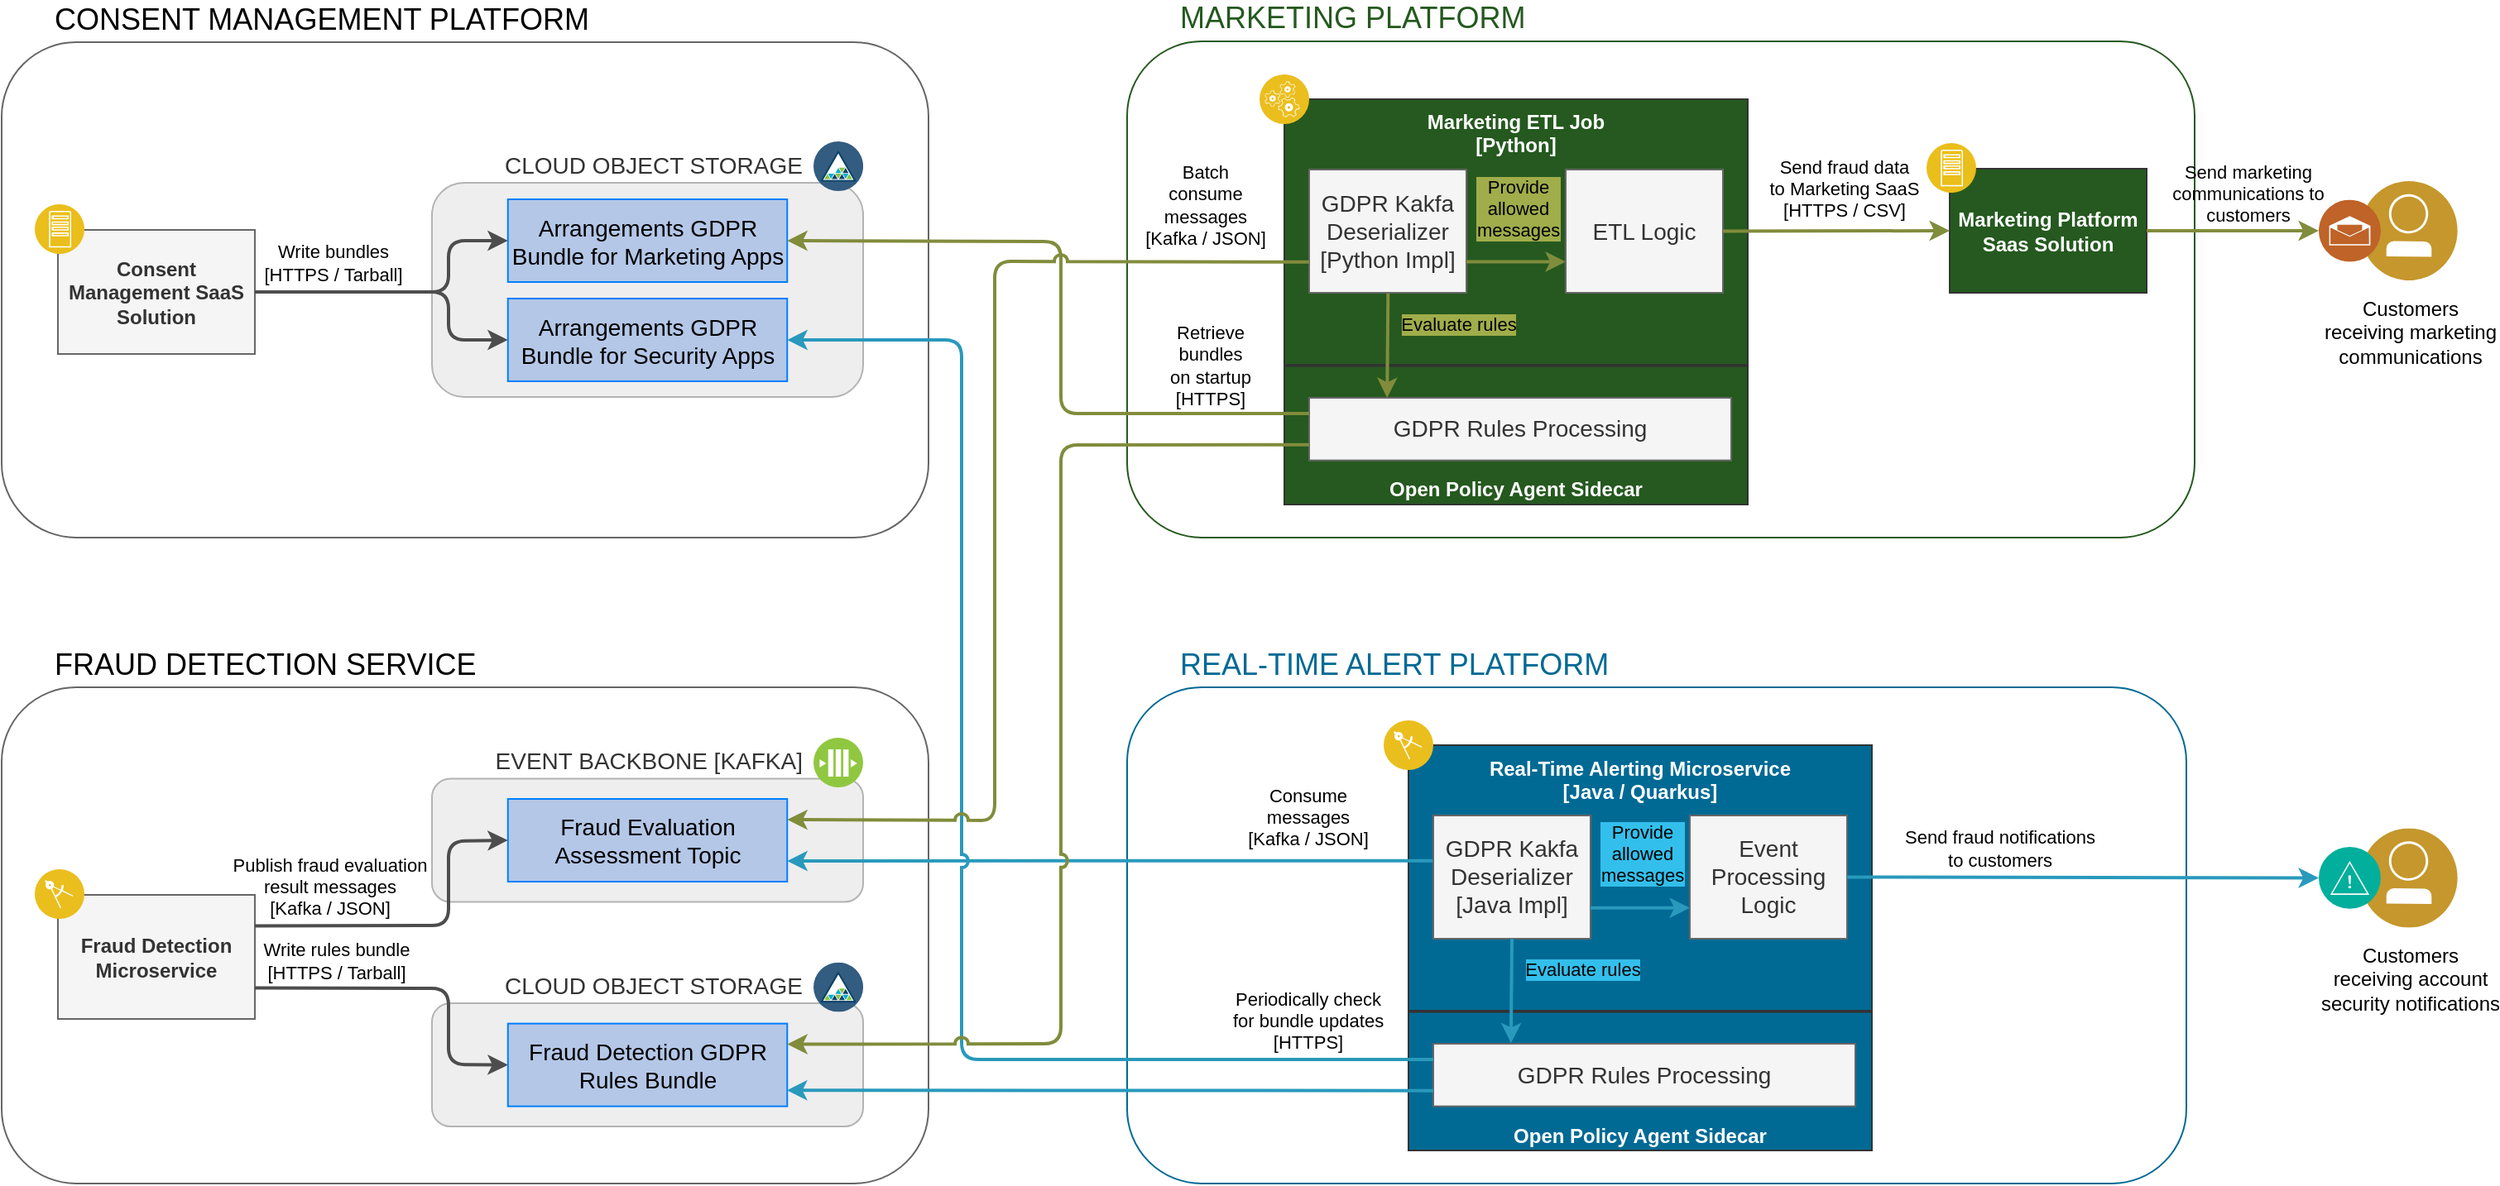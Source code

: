 <mxfile version="16.2.2" type="device"><diagram id="PDe_hicxJeUZkOe_h1-3" name="Page-1"><mxGraphModel dx="2175" dy="1276" grid="1" gridSize="10" guides="1" tooltips="1" connect="1" arrows="1" fold="1" page="1" pageScale="1" pageWidth="3600" pageHeight="1200" math="0" shadow="0"><root><mxCell id="0"/><mxCell id="1" parent="0"/><mxCell id="TlYcyGGrV-K3Hf-AKt6i-40" value="&lt;div&gt;&lt;font style=&quot;font-size: 18px&quot;&gt;&amp;nbsp; &amp;nbsp; &amp;nbsp; MARKETING PLATFORM&lt;/font&gt;&lt;/div&gt;" style="rounded=1;whiteSpace=wrap;html=1;fillColor=none;verticalAlign=bottom;rotation=0;strokeColor=#25591f;labelPosition=center;verticalLabelPosition=top;align=left;fontColor=#25591f;" vertex="1" parent="1"><mxGeometry x="730" y="90" width="645" height="300" as="geometry"/></mxCell><mxCell id="TlYcyGGrV-K3Hf-AKt6i-15" value="EVENT BACKBONE [KAFKA]&amp;nbsp; &amp;nbsp; &amp;nbsp; &amp;nbsp; &amp;nbsp;" style="rounded=1;whiteSpace=wrap;html=1;fillColor=#eeeeee;fontSize=14;strokeColor=#B3B3B3;fontStyle=0;labelPosition=center;verticalLabelPosition=top;align=right;verticalAlign=bottom;fontColor=#333333;gradientColor=none;" vertex="1" parent="1"><mxGeometry x="310.01" y="535.75" width="260.5" height="74.5" as="geometry"/></mxCell><mxCell id="JXT0TsxPywdS5Tg5JCWP-5" value="&lt;div&gt;&lt;font style=&quot;font-size: 18px&quot;&gt;&amp;nbsp; &amp;nbsp; &amp;nbsp; CONSENT MANAGEMENT PLATFORM&lt;/font&gt;&lt;/div&gt;" style="rounded=1;whiteSpace=wrap;html=1;fillColor=none;verticalAlign=bottom;rotation=0;strokeColor=#666666;labelPosition=center;verticalLabelPosition=top;align=left;" parent="1" vertex="1"><mxGeometry x="50" y="90.5" width="560" height="299.5" as="geometry"/></mxCell><mxCell id="JXT0TsxPywdS5Tg5JCWP-8" value="CLOUD OBJECT STORAGE&amp;nbsp; &amp;nbsp; &amp;nbsp; &amp;nbsp; &amp;nbsp;" style="rounded=1;whiteSpace=wrap;html=1;fillColor=#eeeeee;fontSize=14;strokeColor=#B3B3B3;fontStyle=0;labelPosition=center;verticalLabelPosition=top;align=right;verticalAlign=bottom;fontColor=#333333;gradientColor=none;" parent="1" vertex="1"><mxGeometry x="310" y="175.5" width="260.5" height="129.5" as="geometry"/></mxCell><mxCell id="JXT0TsxPywdS5Tg5JCWP-15" value="" style="aspect=fixed;perimeter=ellipsePerimeter;html=1;align=center;shadow=0;dashed=0;fontColor=#4277BB;labelBackgroundColor=#ffffff;fontSize=12;spacingTop=3;image;image=img/lib/ibm/miscellaneous/object_storage.svg;fontFamily=Helvetica;strokeColor=#3399FF;fillColor=#647687;" parent="1" vertex="1"><mxGeometry x="540.5" y="150.5" width="30" height="30" as="geometry"/></mxCell><mxCell id="JXT0TsxPywdS5Tg5JCWP-16" value="Arrangements GDPR Bundle for Marketing Apps" style="rounded=0;whiteSpace=wrap;html=1;fontSize=14;fillColor=#B4C7E7;strokeWidth=1;strokeColor=#007FFF;fontStyle=0" parent="1" vertex="1"><mxGeometry x="355.88" y="185.5" width="168.75" height="50" as="geometry"/></mxCell><mxCell id="JXT0TsxPywdS5Tg5JCWP-93" value="Consent Management SaaS Solution" style="rounded=0;whiteSpace=wrap;html=1;fillColor=#f5f5f5;strokeColor=#666666;fontStyle=1;fontColor=#333333;" parent="1" vertex="1"><mxGeometry x="84" y="204" width="119" height="75" as="geometry"/></mxCell><mxCell id="JXT0TsxPywdS5Tg5JCWP-94" value="" style="aspect=fixed;perimeter=ellipsePerimeter;html=1;align=center;shadow=0;dashed=0;fontColor=#4277BB;labelBackgroundColor=#ffffff;fontSize=12;spacingTop=3;image;image=img/lib/ibm/applications/app_server.svg;fontFamily=Helvetica;strokeColor=#3399FF;fillColor=#647687;" parent="1" vertex="1"><mxGeometry x="70" y="188.5" width="30" height="30" as="geometry"/></mxCell><mxCell id="JXT0TsxPywdS5Tg5JCWP-131" value="Arrangements GDPR Bundle for Security Apps" style="rounded=0;whiteSpace=wrap;html=1;fontSize=14;fillColor=#B4C7E7;strokeWidth=1;strokeColor=#007FFF;fontStyle=0" parent="1" vertex="1"><mxGeometry x="355.88" y="245.5" width="168.75" height="50" as="geometry"/></mxCell><mxCell id="TlYcyGGrV-K3Hf-AKt6i-1" value="" style="endArrow=classic;html=1;strokeColor=#4D4D4D;strokeWidth=2;exitX=1;exitY=0.5;exitDx=0;exitDy=0;entryX=0;entryY=0.5;entryDx=0;entryDy=0;" edge="1" parent="1" source="JXT0TsxPywdS5Tg5JCWP-93" target="JXT0TsxPywdS5Tg5JCWP-16"><mxGeometry width="50" height="50" relative="1" as="geometry"><mxPoint x="749.51" y="524" as="sourcePoint"/><mxPoint x="545" y="722.5" as="targetPoint"/><Array as="points"><mxPoint x="320" y="241.5"/><mxPoint x="320" y="210.5"/></Array></mxGeometry></mxCell><mxCell id="TlYcyGGrV-K3Hf-AKt6i-2" value="Write bundles&lt;br&gt;[HTTPS / Tarball]" style="edgeLabel;html=1;align=center;verticalAlign=middle;resizable=0;points=[];labelBackgroundColor=none;" vertex="1" connectable="0" parent="TlYcyGGrV-K3Hf-AKt6i-1"><mxGeometry x="-0.909" y="-2" relative="1" as="geometry"><mxPoint x="38" y="-20" as="offset"/></mxGeometry></mxCell><mxCell id="TlYcyGGrV-K3Hf-AKt6i-3" value="" style="endArrow=classic;html=1;strokeColor=#4D4D4D;strokeWidth=2;exitX=1;exitY=0.5;exitDx=0;exitDy=0;entryX=0;entryY=0.5;entryDx=0;entryDy=0;" edge="1" parent="1" source="JXT0TsxPywdS5Tg5JCWP-93" target="JXT0TsxPywdS5Tg5JCWP-131"><mxGeometry width="50" height="50" relative="1" as="geometry"><mxPoint x="273" y="243.5" as="sourcePoint"/><mxPoint x="365.88" y="220.5" as="targetPoint"/><Array as="points"><mxPoint x="320" y="241.5"/><mxPoint x="320" y="270.5"/></Array></mxGeometry></mxCell><mxCell id="TlYcyGGrV-K3Hf-AKt6i-5" value="&lt;div&gt;&lt;font style=&quot;font-size: 18px&quot;&gt;&amp;nbsp; &amp;nbsp; &amp;nbsp; FRAUD DETECTION SERVICE&lt;/font&gt;&lt;/div&gt;" style="rounded=1;whiteSpace=wrap;html=1;fillColor=none;verticalAlign=bottom;rotation=0;strokeColor=#666666;labelPosition=center;verticalLabelPosition=top;align=left;" vertex="1" parent="1"><mxGeometry x="50" y="480.5" width="560" height="300" as="geometry"/></mxCell><mxCell id="TlYcyGGrV-K3Hf-AKt6i-6" value="CLOUD OBJECT STORAGE&amp;nbsp; &amp;nbsp; &amp;nbsp; &amp;nbsp; &amp;nbsp;" style="rounded=1;whiteSpace=wrap;html=1;fillColor=#eeeeee;fontSize=14;strokeColor=#B3B3B3;fontStyle=0;labelPosition=center;verticalLabelPosition=top;align=right;verticalAlign=bottom;fontColor=#333333;gradientColor=none;" vertex="1" parent="1"><mxGeometry x="310" y="671.56" width="260.5" height="74.5" as="geometry"/></mxCell><mxCell id="TlYcyGGrV-K3Hf-AKt6i-7" value="" style="aspect=fixed;perimeter=ellipsePerimeter;html=1;align=center;shadow=0;dashed=0;fontColor=#4277BB;labelBackgroundColor=#ffffff;fontSize=12;spacingTop=3;image;image=img/lib/ibm/blockchain/message_bus.svg;fontFamily=Helvetica;strokeColor=#3399FF;fillColor=#647687;" vertex="1" parent="1"><mxGeometry x="540.5" y="511.0" width="30" height="30" as="geometry"/></mxCell><mxCell id="TlYcyGGrV-K3Hf-AKt6i-8" value="Fraud Evaluation Assessment Topic" style="rounded=0;whiteSpace=wrap;html=1;fontSize=14;fillColor=#B4C7E7;strokeWidth=1;strokeColor=#007FFF;fontStyle=0" vertex="1" parent="1"><mxGeometry x="355.88" y="548" width="168.75" height="50" as="geometry"/></mxCell><mxCell id="TlYcyGGrV-K3Hf-AKt6i-9" value="Fraud Detection Microservice" style="rounded=0;whiteSpace=wrap;html=1;fillColor=#f5f5f5;strokeColor=#666666;fontStyle=1;fontColor=#333333;" vertex="1" parent="1"><mxGeometry x="84" y="606" width="119" height="75" as="geometry"/></mxCell><mxCell id="TlYcyGGrV-K3Hf-AKt6i-10" value="" style="aspect=fixed;perimeter=ellipsePerimeter;html=1;align=center;shadow=0;dashed=0;fontColor=#4277BB;labelBackgroundColor=#ffffff;fontSize=12;spacingTop=3;image;image=img/lib/ibm/applications/enterprise_applications.svg;fontFamily=Helvetica;strokeColor=#3399FF;fillColor=#647687;" vertex="1" parent="1"><mxGeometry x="70" y="590.5" width="30" height="30" as="geometry"/></mxCell><mxCell id="TlYcyGGrV-K3Hf-AKt6i-12" value="" style="endArrow=classic;html=1;strokeColor=#4D4D4D;strokeWidth=2;exitX=1;exitY=0.25;exitDx=0;exitDy=0;entryX=0;entryY=0.5;entryDx=0;entryDy=0;" edge="1" parent="1" source="TlYcyGGrV-K3Hf-AKt6i-9" target="TlYcyGGrV-K3Hf-AKt6i-8"><mxGeometry width="50" height="50" relative="1" as="geometry"><mxPoint x="749.51" y="884.5" as="sourcePoint"/><mxPoint x="545" y="1083" as="targetPoint"/><Array as="points"><mxPoint x="320" y="624.5"/><mxPoint x="320" y="573.5"/></Array></mxGeometry></mxCell><mxCell id="TlYcyGGrV-K3Hf-AKt6i-13" value="Publish fraud evaluation&lt;br&gt;result messages&lt;br&gt;[Kafka / JSON]" style="edgeLabel;html=1;align=center;verticalAlign=middle;resizable=0;points=[];labelBackgroundColor=none;" vertex="1" connectable="0" parent="TlYcyGGrV-K3Hf-AKt6i-12"><mxGeometry x="-0.909" y="-2" relative="1" as="geometry"><mxPoint x="35" y="-26" as="offset"/></mxGeometry></mxCell><mxCell id="TlYcyGGrV-K3Hf-AKt6i-16" value="" style="aspect=fixed;perimeter=ellipsePerimeter;html=1;align=center;shadow=0;dashed=0;fontColor=#4277BB;labelBackgroundColor=#ffffff;fontSize=12;spacingTop=3;image;image=img/lib/ibm/miscellaneous/object_storage.svg;fontFamily=Helvetica;strokeColor=#3399FF;fillColor=#647687;" vertex="1" parent="1"><mxGeometry x="540.51" y="646.81" width="30" height="30" as="geometry"/></mxCell><mxCell id="TlYcyGGrV-K3Hf-AKt6i-17" value="Fraud Detection GDPR Rules Bundle" style="rounded=0;whiteSpace=wrap;html=1;fontSize=14;fillColor=#B4C7E7;strokeWidth=1;strokeColor=#007FFF;fontStyle=0" vertex="1" parent="1"><mxGeometry x="355.89" y="683.81" width="168.75" height="50" as="geometry"/></mxCell><mxCell id="TlYcyGGrV-K3Hf-AKt6i-18" value="" style="endArrow=classic;html=1;strokeColor=#4D4D4D;strokeWidth=2;exitX=1;exitY=0.75;exitDx=0;exitDy=0;entryX=0;entryY=0.5;entryDx=0;entryDy=0;" edge="1" parent="1" source="TlYcyGGrV-K3Hf-AKt6i-9" target="TlYcyGGrV-K3Hf-AKt6i-17"><mxGeometry width="50" height="50" relative="1" as="geometry"><mxPoint x="273" y="634.75" as="sourcePoint"/><mxPoint x="365.88" y="583" as="targetPoint"/><Array as="points"><mxPoint x="320" y="662.5"/><mxPoint x="320" y="708.5"/></Array></mxGeometry></mxCell><mxCell id="TlYcyGGrV-K3Hf-AKt6i-19" value="Write rules bundle&lt;br&gt;[HTTPS / Tarball]" style="edgeLabel;html=1;align=center;verticalAlign=middle;resizable=0;points=[];labelBackgroundColor=none;" vertex="1" connectable="0" parent="TlYcyGGrV-K3Hf-AKt6i-18"><mxGeometry x="-0.909" y="-2" relative="1" as="geometry"><mxPoint x="40" y="-19" as="offset"/></mxGeometry></mxCell><mxCell id="TlYcyGGrV-K3Hf-AKt6i-20" value="&lt;div&gt;&lt;font style=&quot;font-size: 18px&quot;&gt;&amp;nbsp; &amp;nbsp; &amp;nbsp; REAL-TIME ALERT PLATFORM&lt;/font&gt;&lt;/div&gt;" style="rounded=1;whiteSpace=wrap;html=1;fillColor=none;verticalAlign=bottom;rotation=0;strokeColor=#006A94;labelPosition=center;verticalLabelPosition=top;align=left;fontColor=#006A94;" vertex="1" parent="1"><mxGeometry x="730" y="480.5" width="640" height="300" as="geometry"/></mxCell><mxCell id="TlYcyGGrV-K3Hf-AKt6i-24" value="Real-Time Alerting Microservice&lt;br&gt;[Java / Quarkus]" style="rounded=0;whiteSpace=wrap;html=1;fillColor=#006A94;strokeColor=#333333;fontStyle=1;gradientColor=none;fontColor=#FFFFFF;verticalAlign=top;" vertex="1" parent="1"><mxGeometry x="900" y="515.5" width="280" height="160.5" as="geometry"/></mxCell><mxCell id="TlYcyGGrV-K3Hf-AKt6i-25" value="" style="aspect=fixed;perimeter=ellipsePerimeter;html=1;align=center;shadow=0;dashed=0;fontColor=#4277BB;labelBackgroundColor=#ffffff;fontSize=12;spacingTop=3;image;image=img/lib/ibm/applications/enterprise_applications.svg;fontFamily=Helvetica;strokeColor=#3399FF;fillColor=#647687;" vertex="1" parent="1"><mxGeometry x="885" y="500.5" width="30" height="30" as="geometry"/></mxCell><mxCell id="TlYcyGGrV-K3Hf-AKt6i-33" value="GDPR Kakfa &lt;br&gt;Deserializer&lt;br&gt;[Java Impl]" style="rounded=0;whiteSpace=wrap;html=1;fontSize=14;strokeWidth=1;fontStyle=0;fillColor=#f5f5f5;fontColor=#333333;strokeColor=#666666;" vertex="1" parent="1"><mxGeometry x="915" y="558" width="95" height="74.5" as="geometry"/></mxCell><mxCell id="TlYcyGGrV-K3Hf-AKt6i-34" value="Event Processing Logic" style="rounded=0;whiteSpace=wrap;html=1;fontSize=14;strokeWidth=1;fontStyle=0;fillColor=#f5f5f5;fontColor=#333333;strokeColor=#666666;" vertex="1" parent="1"><mxGeometry x="1070" y="558" width="95" height="74.5" as="geometry"/></mxCell><mxCell id="TlYcyGGrV-K3Hf-AKt6i-35" value="Open Policy Agent Sidecar" style="rounded=0;whiteSpace=wrap;html=1;fillColor=#006A94;strokeColor=#333333;fontStyle=1;gradientColor=none;fontColor=#FFFFFF;verticalAlign=bottom;" vertex="1" parent="1"><mxGeometry x="900" y="676.81" width="280" height="83.69" as="geometry"/></mxCell><mxCell id="TlYcyGGrV-K3Hf-AKt6i-36" value="GDPR Rules Processing" style="rounded=0;whiteSpace=wrap;html=1;fontSize=14;strokeWidth=1;fontStyle=0;fillColor=#f5f5f5;fontColor=#333333;strokeColor=#666666;" vertex="1" parent="1"><mxGeometry x="915" y="696" width="255" height="37.81" as="geometry"/></mxCell><mxCell id="TlYcyGGrV-K3Hf-AKt6i-38" value="" style="endArrow=classic;html=1;strokeColor=#2999BC;strokeWidth=2;exitX=0;exitY=0.75;exitDx=0;exitDy=0;entryX=0.999;entryY=0.807;entryDx=0;entryDy=0;entryPerimeter=0;" edge="1" parent="1" source="TlYcyGGrV-K3Hf-AKt6i-36" target="TlYcyGGrV-K3Hf-AKt6i-17"><mxGeometry width="50" height="50" relative="1" as="geometry"><mxPoint x="915" y="711.905" as="sourcePoint"/><mxPoint x="530" y="724.5" as="targetPoint"/><Array as="points"/></mxGeometry></mxCell><mxCell id="TlYcyGGrV-K3Hf-AKt6i-41" value="Marketing ETL Job&lt;br&gt;[Python]" style="rounded=0;whiteSpace=wrap;html=1;fillColor=#25591f;strokeColor=#333333;fontStyle=1;gradientColor=none;fontColor=#FFFFFF;verticalAlign=top;" vertex="1" parent="1"><mxGeometry x="825" y="125" width="280" height="160.5" as="geometry"/></mxCell><mxCell id="TlYcyGGrV-K3Hf-AKt6i-42" value="" style="aspect=fixed;perimeter=ellipsePerimeter;html=1;align=center;shadow=0;dashed=0;fontColor=#4277BB;labelBackgroundColor=#ffffff;fontSize=12;spacingTop=3;image;image=img/lib/ibm/applications/runtime_services.svg;fontFamily=Helvetica;strokeColor=#3399FF;fillColor=#647687;" vertex="1" parent="1"><mxGeometry x="810" y="110" width="30" height="30" as="geometry"/></mxCell><mxCell id="TlYcyGGrV-K3Hf-AKt6i-43" value="GDPR Kakfa&lt;br&gt;Deserializer&lt;br&gt;[Python Impl]" style="rounded=0;whiteSpace=wrap;html=1;fontSize=14;strokeWidth=1;fontStyle=0;fillColor=#f5f5f5;fontColor=#333333;strokeColor=#666666;" vertex="1" parent="1"><mxGeometry x="840" y="167.5" width="95" height="74.5" as="geometry"/></mxCell><mxCell id="TlYcyGGrV-K3Hf-AKt6i-44" value="ETL Logic" style="rounded=0;whiteSpace=wrap;html=1;fontSize=14;strokeWidth=1;fontStyle=0;fillColor=#f5f5f5;fontColor=#333333;strokeColor=#666666;" vertex="1" parent="1"><mxGeometry x="995" y="167.5" width="95" height="74.5" as="geometry"/></mxCell><mxCell id="TlYcyGGrV-K3Hf-AKt6i-45" value="Open Policy Agent Sidecar" style="rounded=0;whiteSpace=wrap;html=1;fillColor=#25591f;strokeColor=#333333;fontStyle=1;gradientColor=none;fontColor=#FFFFFF;verticalAlign=bottom;" vertex="1" parent="1"><mxGeometry x="825" y="286.31" width="280" height="83.69" as="geometry"/></mxCell><mxCell id="TlYcyGGrV-K3Hf-AKt6i-46" value="GDPR Rules Processing" style="rounded=0;whiteSpace=wrap;html=1;fontSize=14;strokeWidth=1;fontStyle=0;fillColor=#f5f5f5;fontColor=#333333;strokeColor=#666666;" vertex="1" parent="1"><mxGeometry x="840" y="305.5" width="255" height="37.81" as="geometry"/></mxCell><mxCell id="TlYcyGGrV-K3Hf-AKt6i-48" value="Marketing Platform Saas Solution" style="rounded=0;whiteSpace=wrap;html=1;fillColor=#25591f;strokeColor=#333333;fontStyle=1;gradientColor=none;fontColor=#FFFFFF;" vertex="1" parent="1"><mxGeometry x="1227" y="167" width="119" height="75" as="geometry"/></mxCell><mxCell id="TlYcyGGrV-K3Hf-AKt6i-49" value="" style="aspect=fixed;perimeter=ellipsePerimeter;html=1;align=center;shadow=0;dashed=0;fontColor=#4277BB;labelBackgroundColor=#ffffff;fontSize=12;spacingTop=3;image;image=img/lib/ibm/applications/app_server.svg;fontFamily=Helvetica;strokeColor=#3399FF;fillColor=#647687;" vertex="1" parent="1"><mxGeometry x="1213" y="151.5" width="30" height="30" as="geometry"/></mxCell><mxCell id="TlYcyGGrV-K3Hf-AKt6i-52" value="" style="endArrow=none;html=1;strokeColor=#2999BC;strokeWidth=2;entryX=0.5;entryY=1;entryDx=0;entryDy=0;exitX=0.184;exitY=-0.009;exitDx=0;exitDy=0;exitPerimeter=0;startArrow=classic;startFill=1;endFill=0;" edge="1" parent="1" source="TlYcyGGrV-K3Hf-AKt6i-36" target="TlYcyGGrV-K3Hf-AKt6i-33"><mxGeometry width="50" height="50" relative="1" as="geometry"><mxPoint x="963" y="690.5" as="sourcePoint"/><mxPoint x="534.471" y="734.16" as="targetPoint"/><Array as="points"/></mxGeometry></mxCell><mxCell id="TlYcyGGrV-K3Hf-AKt6i-53" value="Evaluate rules" style="edgeLabel;html=1;align=center;verticalAlign=middle;resizable=0;points=[];labelBackgroundColor=#33BFEB;" vertex="1" connectable="0" parent="TlYcyGGrV-K3Hf-AKt6i-52"><mxGeometry x="-0.909" y="-2" relative="1" as="geometry"><mxPoint x="41" y="-42" as="offset"/></mxGeometry></mxCell><mxCell id="TlYcyGGrV-K3Hf-AKt6i-54" value="" style="endArrow=none;html=1;strokeColor=#2999BC;strokeWidth=2;entryX=1;entryY=0.75;entryDx=0;entryDy=0;exitX=0;exitY=0.75;exitDx=0;exitDy=0;startArrow=classic;startFill=1;endFill=0;" edge="1" parent="1" source="TlYcyGGrV-K3Hf-AKt6i-34" target="TlYcyGGrV-K3Hf-AKt6i-33"><mxGeometry width="50" height="50" relative="1" as="geometry"><mxPoint x="971.92" y="705.66" as="sourcePoint"/><mxPoint x="972.5" y="642.5" as="targetPoint"/><Array as="points"/></mxGeometry></mxCell><mxCell id="TlYcyGGrV-K3Hf-AKt6i-55" value="Provide&lt;br&gt;allowed&lt;br&gt;messages" style="edgeLabel;html=1;align=center;verticalAlign=middle;resizable=0;points=[];labelBackgroundColor=#33BFEB;" vertex="1" connectable="0" parent="TlYcyGGrV-K3Hf-AKt6i-54"><mxGeometry x="-0.909" y="-2" relative="1" as="geometry"><mxPoint x="-27" y="-31" as="offset"/></mxGeometry></mxCell><mxCell id="TlYcyGGrV-K3Hf-AKt6i-58" value="Customers&lt;br&gt;receiving account&lt;br&gt;security notifications" style="aspect=fixed;perimeter=ellipsePerimeter;html=1;align=center;shadow=0;dashed=0;fontColor=#000000;labelBackgroundColor=none;fontSize=12;spacingTop=3;image;image=img/lib/ibm/blockchain/blockchain_developer.svg;" vertex="1" parent="1"><mxGeometry x="1474.5" y="565.75" width="60" height="60" as="geometry"/></mxCell><mxCell id="TlYcyGGrV-K3Hf-AKt6i-60" value="" style="aspect=fixed;perimeter=ellipsePerimeter;html=1;align=center;shadow=0;dashed=0;fontColor=#4277BB;labelBackgroundColor=#ffffff;fontSize=12;spacingTop=3;image;image=img/lib/ibm/management/alert_notification.svg;fontFamily=Helvetica;strokeColor=rgb(0, 0, 0);fillColor=rgb(255, 255, 255);" vertex="1" parent="1"><mxGeometry x="1450" y="577" width="37.5" height="37.5" as="geometry"/></mxCell><mxCell id="TlYcyGGrV-K3Hf-AKt6i-61" value="" style="endArrow=none;html=1;strokeColor=#2999BC;strokeWidth=2;entryX=1;entryY=0.5;entryDx=0;entryDy=0;exitX=0;exitY=0.5;exitDx=0;exitDy=0;startArrow=classic;startFill=1;endFill=0;" edge="1" parent="1" source="TlYcyGGrV-K3Hf-AKt6i-60" target="TlYcyGGrV-K3Hf-AKt6i-34"><mxGeometry width="50" height="50" relative="1" as="geometry"><mxPoint x="534.63" y="583" as="sourcePoint"/><mxPoint x="925" y="605.25" as="targetPoint"/><Array as="points"/></mxGeometry></mxCell><mxCell id="TlYcyGGrV-K3Hf-AKt6i-66" value="Send fraud notifications&lt;br style=&quot;font-size: 11px;&quot;&gt;to customers" style="edgeLabel;html=1;align=center;verticalAlign=middle;resizable=0;points=[];fontSize=11;fontColor=#000000;labelBackgroundColor=none;" vertex="1" connectable="0" parent="TlYcyGGrV-K3Hf-AKt6i-61"><mxGeometry x="0.102" y="-1" relative="1" as="geometry"><mxPoint x="-36" y="-17" as="offset"/></mxGeometry></mxCell><mxCell id="TlYcyGGrV-K3Hf-AKt6i-68" value="" style="endArrow=none;html=1;strokeColor=#818c3c;strokeWidth=2;entryX=1;entryY=0.5;entryDx=0;entryDy=0;exitX=0;exitY=0.5;exitDx=0;exitDy=0;startArrow=classic;startFill=1;endFill=0;" edge="1" parent="1" source="TlYcyGGrV-K3Hf-AKt6i-48" target="TlYcyGGrV-K3Hf-AKt6i-44"><mxGeometry width="50" height="50" relative="1" as="geometry"><mxPoint x="1475.5" y="605.75" as="sourcePoint"/><mxPoint x="1205" y="605.25" as="targetPoint"/><Array as="points"/></mxGeometry></mxCell><mxCell id="TlYcyGGrV-K3Hf-AKt6i-69" value="Send fraud data&lt;br&gt;to Marketing SaaS&lt;br&gt;[HTTPS / CSV]" style="edgeLabel;html=1;align=center;verticalAlign=middle;resizable=0;points=[];fontSize=11;fontColor=#000000;labelBackgroundColor=none;" vertex="1" connectable="0" parent="TlYcyGGrV-K3Hf-AKt6i-68"><mxGeometry x="0.102" y="-1" relative="1" as="geometry"><mxPoint x="11" y="-25" as="offset"/></mxGeometry></mxCell><mxCell id="TlYcyGGrV-K3Hf-AKt6i-70" value="Customers&lt;br&gt;receiving marketing&lt;br&gt;communications" style="aspect=fixed;perimeter=ellipsePerimeter;html=1;align=center;shadow=0;dashed=0;fontColor=#000000;labelBackgroundColor=none;fontSize=12;spacingTop=3;image;image=img/lib/ibm/blockchain/blockchain_developer.svg;" vertex="1" parent="1"><mxGeometry x="1474.5" y="174.5" width="60" height="60" as="geometry"/></mxCell><mxCell id="TlYcyGGrV-K3Hf-AKt6i-71" value="" style="aspect=fixed;perimeter=ellipsePerimeter;html=1;align=center;shadow=0;dashed=0;fontColor=#4277BB;labelBackgroundColor=#ffffff;fontSize=12;spacingTop=3;image;image=img/lib/ibm/social/messaging.svg;" vertex="1" parent="1"><mxGeometry x="1450" y="185.75" width="37.5" height="37.5" as="geometry"/></mxCell><mxCell id="TlYcyGGrV-K3Hf-AKt6i-75" value="" style="endArrow=none;html=1;strokeColor=#818c3c;strokeWidth=2;entryX=1;entryY=0.5;entryDx=0;entryDy=0;exitX=0;exitY=0.5;exitDx=0;exitDy=0;startArrow=classic;startFill=1;endFill=0;" edge="1" parent="1" source="TlYcyGGrV-K3Hf-AKt6i-71" target="TlYcyGGrV-K3Hf-AKt6i-48"><mxGeometry width="50" height="50" relative="1" as="geometry"><mxPoint x="1224" y="214.5" as="sourcePoint"/><mxPoint x="1070" y="214.75" as="targetPoint"/><Array as="points"/></mxGeometry></mxCell><mxCell id="TlYcyGGrV-K3Hf-AKt6i-76" value="Send marketing&lt;br&gt;communications to&lt;br&gt;customers" style="edgeLabel;html=1;align=center;verticalAlign=middle;resizable=0;points=[];fontSize=11;fontColor=#000000;labelBackgroundColor=none;" vertex="1" connectable="0" parent="TlYcyGGrV-K3Hf-AKt6i-75"><mxGeometry x="0.102" y="-1" relative="1" as="geometry"><mxPoint x="14" y="-22" as="offset"/></mxGeometry></mxCell><mxCell id="TlYcyGGrV-K3Hf-AKt6i-77" value="" style="endArrow=none;html=1;strokeColor=#818c3c;strokeWidth=2;entryX=1;entryY=0.75;entryDx=0;entryDy=0;exitX=0;exitY=0.75;exitDx=0;exitDy=0;startArrow=classic;startFill=1;endFill=0;" edge="1" parent="1"><mxGeometry width="50" height="50" relative="1" as="geometry"><mxPoint x="995" y="223.255" as="sourcePoint"/><mxPoint x="935" y="223.255" as="targetPoint"/><Array as="points"/></mxGeometry></mxCell><mxCell id="TlYcyGGrV-K3Hf-AKt6i-78" value="Provide&lt;br&gt;allowed&lt;br&gt;messages" style="edgeLabel;html=1;align=center;verticalAlign=middle;resizable=0;points=[];labelBackgroundColor=#A0AD4A;" vertex="1" connectable="0" parent="TlYcyGGrV-K3Hf-AKt6i-77"><mxGeometry x="-0.909" y="-2" relative="1" as="geometry"><mxPoint x="-27" y="-31" as="offset"/></mxGeometry></mxCell><mxCell id="TlYcyGGrV-K3Hf-AKt6i-79" value="" style="endArrow=none;html=1;strokeColor=#818c3c;strokeWidth=2;entryX=0.5;entryY=1;entryDx=0;entryDy=0;exitX=0.184;exitY=-0.009;exitDx=0;exitDy=0;exitPerimeter=0;startArrow=classic;startFill=1;endFill=0;" edge="1" parent="1"><mxGeometry width="50" height="50" relative="1" as="geometry"><mxPoint x="887.08" y="305.5" as="sourcePoint"/><mxPoint x="887.66" y="242.34" as="targetPoint"/><Array as="points"/></mxGeometry></mxCell><mxCell id="TlYcyGGrV-K3Hf-AKt6i-80" value="Evaluate rules" style="edgeLabel;html=1;align=center;verticalAlign=middle;resizable=0;points=[];labelBackgroundColor=#A0AD4A;" vertex="1" connectable="0" parent="TlYcyGGrV-K3Hf-AKt6i-79"><mxGeometry x="-0.909" y="-2" relative="1" as="geometry"><mxPoint x="41" y="-42" as="offset"/></mxGeometry></mxCell><mxCell id="TlYcyGGrV-K3Hf-AKt6i-83" value="" style="endArrow=none;html=1;strokeColor=#818c3c;strokeWidth=2;entryX=0;entryY=0.25;entryDx=0;entryDy=0;exitX=1;exitY=0.5;exitDx=0;exitDy=0;startArrow=classic;startFill=1;endFill=0;jumpStyle=arc;" edge="1" parent="1" source="JXT0TsxPywdS5Tg5JCWP-16" target="TlYcyGGrV-K3Hf-AKt6i-46"><mxGeometry width="50" height="50" relative="1" as="geometry"><mxPoint x="534.63" y="570.5" as="sourcePoint"/><mxPoint x="820" y="233.375" as="targetPoint"/><Array as="points"><mxPoint x="690" y="211"/><mxPoint x="690" y="315"/></Array></mxGeometry></mxCell><mxCell id="TlYcyGGrV-K3Hf-AKt6i-90" value="&lt;font color=&quot;#000000&quot;&gt;Retrieve&lt;br&gt;bundles&lt;br&gt;on startup&lt;br&gt;[HTTPS]&lt;br&gt;&lt;/font&gt;" style="edgeLabel;html=1;align=center;verticalAlign=middle;resizable=0;points=[];fontSize=11;fontColor=#006A94;labelBackgroundColor=none;" vertex="1" connectable="0" parent="TlYcyGGrV-K3Hf-AKt6i-83"><mxGeometry x="0.646" relative="1" as="geometry"><mxPoint x="14" y="-29" as="offset"/></mxGeometry></mxCell><mxCell id="TlYcyGGrV-K3Hf-AKt6i-56" value="" style="endArrow=none;html=1;strokeColor=#2999BC;strokeWidth=2;entryX=-0.004;entryY=0.367;entryDx=0;entryDy=0;exitX=1;exitY=0.75;exitDx=0;exitDy=0;startArrow=classic;startFill=1;endFill=0;entryPerimeter=0;" edge="1" parent="1" source="TlYcyGGrV-K3Hf-AKt6i-8" target="TlYcyGGrV-K3Hf-AKt6i-33"><mxGeometry width="50" height="50" relative="1" as="geometry"><mxPoint x="971.92" y="705.66" as="sourcePoint"/><mxPoint x="972.5" y="642.5" as="targetPoint"/><Array as="points"/></mxGeometry></mxCell><mxCell id="TlYcyGGrV-K3Hf-AKt6i-57" value="Consume&lt;br&gt;messages&lt;br&gt;[Kafka / JSON]" style="edgeLabel;html=1;align=center;verticalAlign=middle;resizable=0;points=[];labelBackgroundColor=none;" vertex="1" connectable="0" parent="TlYcyGGrV-K3Hf-AKt6i-56"><mxGeometry x="-0.909" y="-2" relative="1" as="geometry"><mxPoint x="297" y="-29" as="offset"/></mxGeometry></mxCell><mxCell id="TlYcyGGrV-K3Hf-AKt6i-72" value="" style="endArrow=classic;html=1;strokeColor=#2999BC;strokeWidth=2;exitX=0;exitY=0.25;exitDx=0;exitDy=0;entryX=1;entryY=0.5;entryDx=0;entryDy=0;jumpStyle=arc;" edge="1" parent="1" source="TlYcyGGrV-K3Hf-AKt6i-36" target="JXT0TsxPywdS5Tg5JCWP-131"><mxGeometry width="50" height="50" relative="1" as="geometry"><mxPoint x="925" y="734.358" as="sourcePoint"/><mxPoint x="534.471" y="734.16" as="targetPoint"/><Array as="points"><mxPoint x="630" y="705.5"/><mxPoint x="630" y="270.5"/></Array></mxGeometry></mxCell><mxCell id="TlYcyGGrV-K3Hf-AKt6i-73" value="Periodically check&lt;br&gt;for bundle updates&lt;br&gt;[HTTPS]" style="edgeLabel;html=1;align=center;verticalAlign=middle;resizable=0;points=[];labelBackgroundColor=none;" vertex="1" connectable="0" parent="TlYcyGGrV-K3Hf-AKt6i-72"><mxGeometry x="-0.909" y="-2" relative="1" as="geometry"><mxPoint x="-39" y="-22" as="offset"/></mxGeometry></mxCell><mxCell id="TlYcyGGrV-K3Hf-AKt6i-85" value="" style="endArrow=none;html=1;strokeColor=#818c3c;strokeWidth=2;entryX=0;entryY=0.75;entryDx=0;entryDy=0;exitX=1;exitY=0.25;exitDx=0;exitDy=0;startArrow=classic;startFill=1;endFill=0;jumpStyle=arc;" edge="1" parent="1" source="TlYcyGGrV-K3Hf-AKt6i-17" target="TlYcyGGrV-K3Hf-AKt6i-46"><mxGeometry width="50" height="50" relative="1" as="geometry"><mxPoint x="534.63" y="220.5" as="sourcePoint"/><mxPoint x="820" y="324.952" as="targetPoint"/><Array as="points"><mxPoint x="690" y="696"/><mxPoint x="690" y="334"/></Array></mxGeometry></mxCell><mxCell id="TlYcyGGrV-K3Hf-AKt6i-81" value="" style="endArrow=none;html=1;strokeColor=#818c3c;strokeWidth=2;entryX=0;entryY=0.75;entryDx=0;entryDy=0;exitX=1;exitY=0.25;exitDx=0;exitDy=0;startArrow=classic;startFill=1;endFill=0;jumpStyle=arc;" edge="1" parent="1" source="TlYcyGGrV-K3Hf-AKt6i-8" target="TlYcyGGrV-K3Hf-AKt6i-43"><mxGeometry width="50" height="50" relative="1" as="geometry"><mxPoint x="534.63" y="595.5" as="sourcePoint"/><mxPoint x="924.62" y="595.341" as="targetPoint"/><Array as="points"><mxPoint x="650" y="561"/><mxPoint x="650" y="223"/></Array></mxGeometry></mxCell><mxCell id="TlYcyGGrV-K3Hf-AKt6i-82" value="Batch&lt;br&gt;consume&lt;br&gt;messages&lt;br&gt;[Kafka / JSON]" style="edgeLabel;html=1;align=center;verticalAlign=middle;resizable=0;points=[];labelBackgroundColor=none;" vertex="1" connectable="0" parent="TlYcyGGrV-K3Hf-AKt6i-81"><mxGeometry x="-0.909" y="-2" relative="1" as="geometry"><mxPoint x="223" y="-374" as="offset"/></mxGeometry></mxCell></root></mxGraphModel></diagram></mxfile>